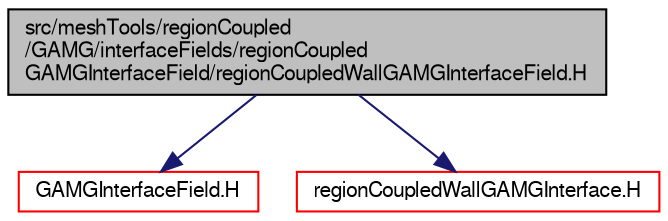 digraph "src/meshTools/regionCoupled/GAMG/interfaceFields/regionCoupledGAMGInterfaceField/regionCoupledWallGAMGInterfaceField.H"
{
  bgcolor="transparent";
  edge [fontname="FreeSans",fontsize="10",labelfontname="FreeSans",labelfontsize="10"];
  node [fontname="FreeSans",fontsize="10",shape=record];
  Node0 [label="src/meshTools/regionCoupled\l/GAMG/interfaceFields/regionCoupled\lGAMGInterfaceField/regionCoupledWallGAMGInterfaceField.H",height=0.2,width=0.4,color="black", fillcolor="grey75", style="filled", fontcolor="black"];
  Node0 -> Node1 [color="midnightblue",fontsize="10",style="solid",fontname="FreeSans"];
  Node1 [label="GAMGInterfaceField.H",height=0.2,width=0.4,color="red",URL="$a10910.html"];
  Node0 -> Node140 [color="midnightblue",fontsize="10",style="solid",fontname="FreeSans"];
  Node140 [label="regionCoupledWallGAMGInterface.H",height=0.2,width=0.4,color="red",URL="$a07721.html"];
}
